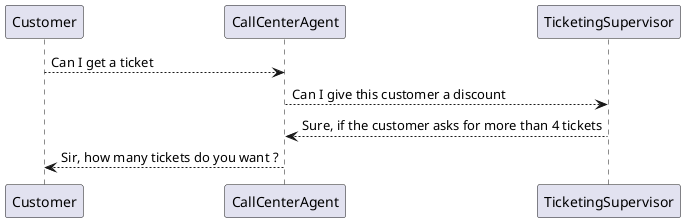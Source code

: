 @startuml
Customer --> CallCenterAgent: Can I get a ticket
CallCenterAgent --> TicketingSupervisor : Can I give this customer a discount
TicketingSupervisor --> CallCenterAgent : Sure, if the customer asks for more than 4 tickets
CallCenterAgent --> Customer : Sir, how many tickets do you want ? 

@enduml